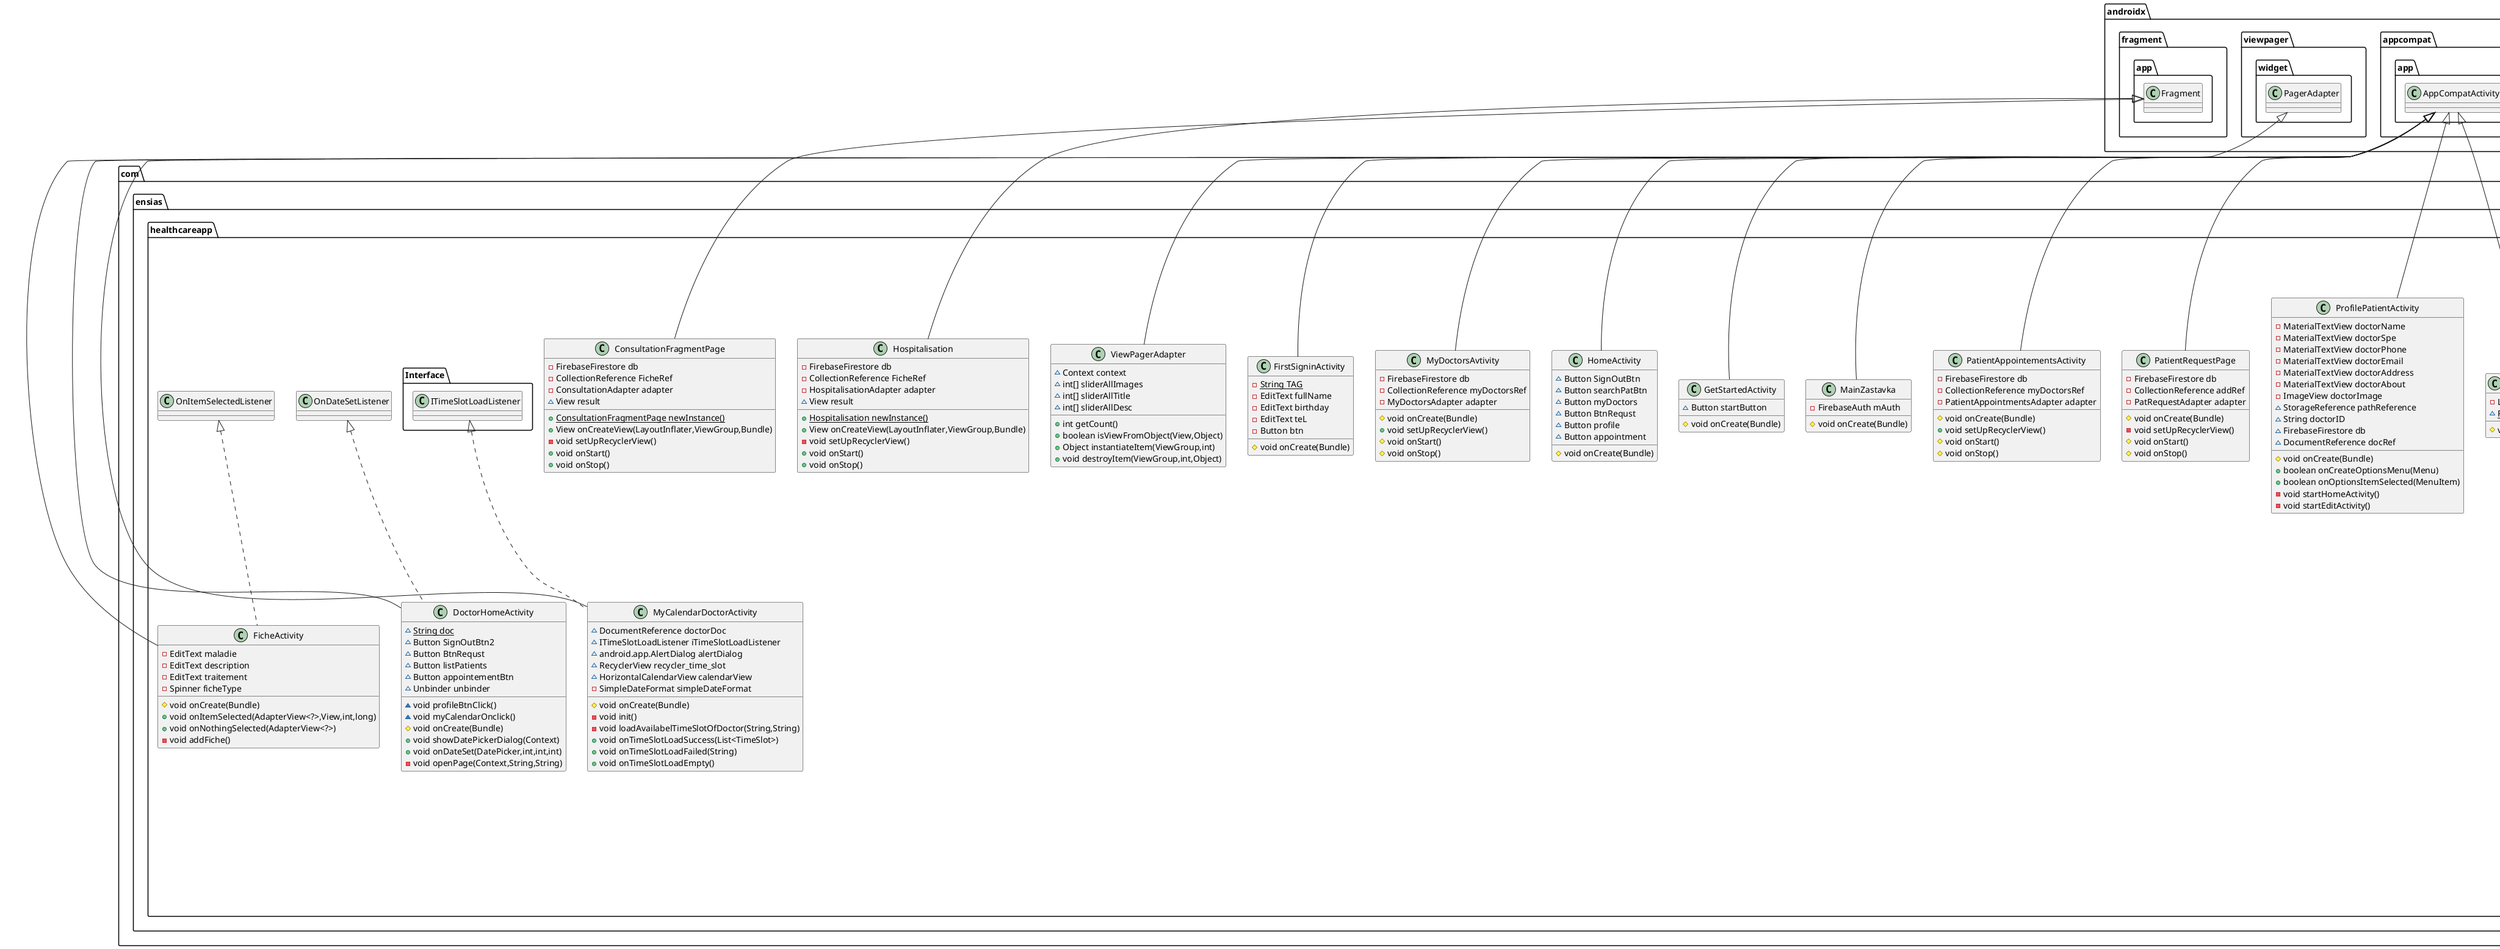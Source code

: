 @startuml
class com.ensias.healthcareapp.FicheInfo {
~ TextView t1
# void onCreate(Bundle)
}


class com.ensias.healthcareapp.ConfirmedAppointmensActivity {
- FirebaseFirestore db
- CollectionReference myDoctorsRef
- ConfirmedAppointmentsAdapter adapter
# void onCreate(Bundle)
+ void setUpRecyclerView()
# void onStart()
# void onStop()
}


class com.ensias.healthcareapp.SignInClient {
- {static} int RC_SIGN_IN
- FirebaseAuth mAuth
- Button signUpBtn
- EditText emailText
- EditText passwordText
- Button loginBtn
- Button creatBtn
- EditText secondPass
- EditText confirme
~ SignInButton signInButton
~ FirebaseFirestore db
- CollectionReference UsersRef
~ GoogleSignInClient mGoogleSignInClient
# void onCreate(Bundle)
+ void onStart()
+ void onActivityResult(int,int,Intent)
- void firebaseAuthWithGoogle(GoogleSignInAccount)
- void updateUI(FirebaseUser)
}


class com.ensias.healthcareapp.SearchPatActivity {
- FirebaseFirestore db
- CollectionReference doctorRef
- DoctorAdapterFiltred adapter
# void onCreate(Bundle)
- void setUpRecyclerView()
# void onStart()
# void onStop()
+ boolean onCreateOptionsMenu(Menu)
+ boolean onOptionsItemSelected(MenuItem)
- void configureToolbar()
}


class com.ensias.healthcareapp.ViewPagerAdapter {
~ Context context
~ int[] sliderAllImages
~ int[] sliderAllTitle
~ int[] sliderAllDesc
+ int getCount()
+ boolean isViewFromObject(View,Object)
+ Object instantiateItem(ViewGroup,int)
+ void destroyItem(ViewGroup,int,Object)
}


class com.ensias.healthcareapp.PatientInfoActivity {
~ EditText heightBtn
~ EditText weightBtn
~ Spinner bloodtypeSpinner
~ Button updateBtn
# void onCreate(Bundle)
}


class com.ensias.healthcareapp.NavigationActivity {
~ ViewPager slideViewPager
~ LinearLayout dotIndicator
~ Button backButton
~ TextView[] dots
~ ViewPagerAdapter viewPagerAdapter
~ ViewPager.OnPageChangeListener viewPagerListener
# void onCreate(Bundle)
+ void setDotIndicator(int)
- int getItem(int)
}


class com.ensias.healthcareapp.DoctorAppointementActivity {
- FirebaseFirestore db
- CollectionReference doctorAppointementRef
- DoctorAppointementAdapter adapter
# void onCreate(Bundle)
+ void setUpRecyclerView()
# void onStart()
# void onStop()
}


class com.ensias.healthcareapp.ConsultationFragmentPage {
- FirebaseFirestore db
- CollectionReference FicheRef
- ConsultationAdapter adapter
~ View result
+ {static} ConsultationFragmentPage newInstance()
+ View onCreateView(LayoutInflater,ViewGroup,Bundle)
- void setUpRecyclerView()
+ void onStart()
+ void onStop()
}


class com.ensias.healthcareapp.MyPatientsActivity {
- FirebaseFirestore db
- CollectionReference myPatientsRef
- MyPatientsAdapter adapter
# void onCreate(Bundle)
+ void setUpRecyclerView()
# void onStart()
# void onStop()
}


class com.ensias.healthcareapp.AppointementActivity {
- LinearLayout lis
~ {static} FirebaseFirestore db
# void onCreate(Bundle)
}


class com.ensias.healthcareapp.ProfilePatientActivity {
- MaterialTextView doctorName
- MaterialTextView doctorSpe
- MaterialTextView doctorPhone
- MaterialTextView doctorEmail
- MaterialTextView doctorAddress
- MaterialTextView doctorAbout
- ImageView doctorImage
~ StorageReference pathReference
~ String doctorID
~ FirebaseFirestore db
~ DocumentReference docRef
# void onCreate(Bundle)
+ boolean onCreateOptionsMenu(Menu)
+ boolean onOptionsItemSelected(MenuItem)
- void startHomeActivity()
- void startEditActivity()
}


class com.ensias.healthcareapp.DoctorHomeActivity {
~ {static} String doc
~ Button SignOutBtn2
~ Button BtnRequst
~ Button listPatients
~ Button appointementBtn
~ Unbinder unbinder
~ void profileBtnClick()
~ void myCalendarOnclick()
# void onCreate(Bundle)
+ void showDatePickerDialog(Context)
+ void onDateSet(DatePicker,int,int,int)
- void openPage(Context,String,String)
}


class com.ensias.healthcareapp.PatientRequestPage {
- FirebaseFirestore db
- CollectionReference addRef
- PatRequestAdapter adapter
# void onCreate(Bundle)
- void setUpRecyclerView()
# void onStart()
# void onStop()
}


class com.ensias.healthcareapp.FicheActivity {
- EditText maladie
- EditText description
- EditText traitement
- Spinner ficheType
# void onCreate(Bundle)
+ void onItemSelected(AdapterView<?>,View,int,long)
+ void onNothingSelected(AdapterView<?>)
- void addFiche()
}


class com.ensias.healthcareapp.PatientAppointementsActivity {
- FirebaseFirestore db
- CollectionReference myDoctorsRef
- PatientAppointmentsAdapter adapter
# void onCreate(Bundle)
+ void setUpRecyclerView()
# void onStart()
# void onStop()
}


class com.ensias.healthcareapp.MainZastavka {
- FirebaseAuth mAuth
# void onCreate(Bundle)
}


class com.ensias.healthcareapp.GetStartedActivity {
~ Button startButton
# void onCreate(Bundle)
}


class com.ensias.healthcareapp.HomeActivity {
~ Button SignOutBtn
~ Button searchPatBtn
~ Button myDoctors
~ Button BtnRequst
~ Button profile
~ Button appointment
# void onCreate(Bundle)
}


class com.ensias.healthcareapp.MyDoctorsAvtivity {
- FirebaseFirestore db
- CollectionReference myDoctorsRef
- MyDoctorsAdapter adapter
# void onCreate(Bundle)
+ void setUpRecyclerView()
# void onStart()
# void onStop()
}


class com.ensias.healthcareapp.FirstSigninActivity {
- {static} String TAG
- EditText fullName
- EditText birthday
- EditText teL
- Button btn
# void onCreate(Bundle)
}


class com.ensias.healthcareapp.ProfileDoctorActivity {
- MaterialTextView doctorName
- MaterialTextView doctorSpe
- MaterialTextView doctorPhone
- MaterialTextView doctorEmail
- MaterialTextView doctorAddress
- MaterialTextView doctorAbout
- ImageView doctorImage
~ StorageReference pathReference
~ String doctorID
~ FirebaseFirestore db
~ DocumentReference docRef
# void onCreate(Bundle)
+ boolean onCreateOptionsMenu(Menu)
+ boolean onOptionsItemSelected(MenuItem)
- void startHomeActivity()
- void startEditActivity()
}


class com.ensias.healthcareapp.TestActivity {
~ StepView stepView
~ NonSwipeViewPager viewPager
~ Button btn_previous_step
~ Button btn_next_step
~ Unbinder unbinder
~ LocalBroadcastManager localBroadcastManager
- BroadcastReceiver buttonNextReceiver
# void onCreate(Bundle)
- void confirmeBooking()
# void onDestroy()
- void loadTimeSlotOfDoctor(String)
- void setColorButton()
- void setupStepView()
}


class com.ensias.healthcareapp.EditProfilePatientActivity {
- {static} int PICK_IMAGE_REQUEST
- {static} String TAG
- ImageView profileImage
- ImageButton selectImage
- Button updateProfile
- TextInputEditText doctorName
- TextInputEditText doctorEmail
- TextInputEditText doctorPhone
- TextInputEditText doctorAddress
~ String currentDoctorUID
~ String doctorID
- Uri uriImage
- StorageReference pStorageRef
- DatabaseReference pDatabaseRef
- FirebaseFirestore doctorRef
- StorageReference pathReference
~ FirebaseStorage storage
- StorageReference storageRef
- DatabaseReference currentUserImg
+ void onCreate(Bundle)
- void updateDoctorInfos(String,String,String)
- void openFileChooser()
# void onActivityResult(int,int,Intent)
- String getFileExtension(Uri)
- void uploadProfileImage()
}


class com.ensias.healthcareapp.DoctorAdapterFiltred {
+ {static} boolean specialiteSearch
~ {static} String doc
~ {static} FirebaseFirestore db
~ {static} CollectionReference addRequest
- List<Doctor> mTubeList
- List<Doctor> mTubeListFiltered
~ StorageReference pathReference
+ DoctoreHolder2 onCreateViewHolder(ViewGroup,int)
+ void onBindViewHolder(DoctoreHolder2,int)
+ int getItemCount()
+ Filter getFilter()
- void openPage(Context)
}


class com.ensias.healthcareapp.DoctorAdapterFiltred$DoctoreHolder2 {
~ Button appointemenBtn
~ TextView title
~ TextView specialite
~ ImageView image
~ Button addDoc
~ Button load
}

class com.ensias.healthcareapp.EditProfileDoctorActivity {
- {static} int PICK_IMAGE_REQUEST
- {static} String TAG
- ImageView profileImage
- ImageButton selectImage
- Button updateProfile
- TextInputEditText doctorName
- TextInputEditText doctorEmail
- TextInputEditText doctorPhone
- TextInputEditText doctorAddress
~ String currentDoctorUID
~ String doctorID
- Uri uriImage
- StorageReference pStorageRef
- DatabaseReference pDatabaseRef
- FirebaseFirestore doctorRef
- StorageReference pathReference
~ FirebaseStorage storage
- StorageReference storageRef
- DatabaseReference currentUserImg
+ void onCreate(Bundle)
- void updateDoctorInfos(String,String,String)
- void openFileChooser()
# void onActivityResult(int,int,Intent)
- String getFileExtension(Uri)
- void uploadProfileImage()
}


class com.ensias.healthcareapp.ChatActivity {
- FirebaseAuth mAuth
- Bundle extras
- CollectionReference MessageRef1
- CollectionReference MessageRef2
- MessageAdapter adapter
- TextInputEditText envoyer
- Button btnEnvoyer
# void onCreate(Bundle)
- void setUpRecyclerView()
# void onStart()
# void onStop()
}


class com.ensias.healthcareapp.DossierMedical {
- {static} String TAG
- FloatingActionButton createNewFicheButton
- String patient_email
- Button infobtn
- String patient_name
- String patient_phone
~ String patientID
~ FirebaseFirestore db
~ DocumentReference patRef
~ StorageReference pathReference
# void onCreate(Bundle)
- void getIncomingIntent()
- void setPatientInfos(String,String,String)
- void configureViewPager()
- void openPatientFiche()
- void openPatientInfo()
}


class com.ensias.healthcareapp.Hospitalisation {
- FirebaseFirestore db
- CollectionReference FicheRef
- HospitalisationAdapter adapter
~ View result
+ {static} Hospitalisation newInstance()
+ View onCreateView(LayoutInflater,ViewGroup,Bundle)
- void setUpRecyclerView()
+ void onStart()
+ void onStop()
}


class com.ensias.healthcareapp.MyCalendarDoctorActivity {
~ DocumentReference doctorDoc
~ ITimeSlotLoadListener iTimeSlotLoadListener
~ android.app.AlertDialog alertDialog
~ RecyclerView recycler_time_slot
~ HorizontalCalendarView calendarView
- SimpleDateFormat simpleDateFormat
# void onCreate(Bundle)
- void init()
- void loadAvailabelTimeSlotOfDoctor(String,String)
+ void onTimeSlotLoadSuccess(List<TimeSlot>)
+ void onTimeSlotLoadFailed(String)
+ void onTimeSlotLoadEmpty()
}




androidx.appcompat.app.AppCompatActivity <|-- com.ensias.healthcareapp.FicheInfo
androidx.appcompat.app.AppCompatActivity <|-- com.ensias.healthcareapp.ConfirmedAppointmensActivity
androidx.appcompat.app.AppCompatActivity <|-- com.ensias.healthcareapp.SignInClient
androidx.appcompat.app.AppCompatActivity <|-- com.ensias.healthcareapp.SearchPatActivity
androidx.viewpager.widget.PagerAdapter <|-- com.ensias.healthcareapp.ViewPagerAdapter
androidx.appcompat.app.AppCompatActivity <|-- com.ensias.healthcareapp.PatientInfoActivity
androidx.appcompat.app.AppCompatActivity <|-- com.ensias.healthcareapp.NavigationActivity
android.app.Activity <|-- com.ensias.healthcareapp.DoctorAppointementActivity
androidx.fragment.app.Fragment <|-- com.ensias.healthcareapp.ConsultationFragmentPage
androidx.appcompat.app.AppCompatActivity <|-- com.ensias.healthcareapp.MyPatientsActivity
androidx.appcompat.app.AppCompatActivity <|-- com.ensias.healthcareapp.AppointementActivity
androidx.appcompat.app.AppCompatActivity <|-- com.ensias.healthcareapp.ProfilePatientActivity
com.ensias.healthcareapp.OnDateSetListener <|.. com.ensias.healthcareapp.DoctorHomeActivity
androidx.appcompat.app.AppCompatActivity <|-- com.ensias.healthcareapp.DoctorHomeActivity
androidx.appcompat.app.AppCompatActivity <|-- com.ensias.healthcareapp.PatientRequestPage
com.ensias.healthcareapp.OnItemSelectedListener <|.. com.ensias.healthcareapp.FicheActivity
androidx.appcompat.app.AppCompatActivity <|-- com.ensias.healthcareapp.FicheActivity
androidx.appcompat.app.AppCompatActivity <|-- com.ensias.healthcareapp.PatientAppointementsActivity
androidx.appcompat.app.AppCompatActivity <|-- com.ensias.healthcareapp.MainZastavka
androidx.appcompat.app.AppCompatActivity <|-- com.ensias.healthcareapp.GetStartedActivity
androidx.appcompat.app.AppCompatActivity <|-- com.ensias.healthcareapp.HomeActivity
androidx.appcompat.app.AppCompatActivity <|-- com.ensias.healthcareapp.MyDoctorsAvtivity
androidx.appcompat.app.AppCompatActivity <|-- com.ensias.healthcareapp.FirstSigninActivity
androidx.appcompat.app.AppCompatActivity <|-- com.ensias.healthcareapp.ProfileDoctorActivity
androidx.appcompat.app.AppCompatActivity <|-- com.ensias.healthcareapp.TestActivity
androidx.appcompat.app.AppCompatActivity <|-- com.ensias.healthcareapp.EditProfilePatientActivity
android.widget.Filterable <|.. com.ensias.healthcareapp.DoctorAdapterFiltred
com.ensias.healthcareapp.Adapter <|-- com.ensias.healthcareapp.DoctorAdapterFiltred
com.ensias.healthcareapp.DoctorAdapterFiltred +.. com.ensias.healthcareapp.DoctorAdapterFiltred$DoctoreHolder2
com.ensias.healthcareapp.ViewHolder <|-- com.ensias.healthcareapp.DoctorAdapterFiltred$DoctoreHolder2
androidx.appcompat.app.AppCompatActivity <|-- com.ensias.healthcareapp.EditProfileDoctorActivity
androidx.appcompat.app.AppCompatActivity <|-- com.ensias.healthcareapp.ChatActivity
androidx.appcompat.app.AppCompatActivity <|-- com.ensias.healthcareapp.DossierMedical
androidx.fragment.app.Fragment <|-- com.ensias.healthcareapp.Hospitalisation
com.ensias.healthcareapp.Interface.ITimeSlotLoadListener <|.. com.ensias.healthcareapp.MyCalendarDoctorActivity
androidx.appcompat.app.AppCompatActivity <|-- com.ensias.healthcareapp.MyCalendarDoctorActivity
@enduml
